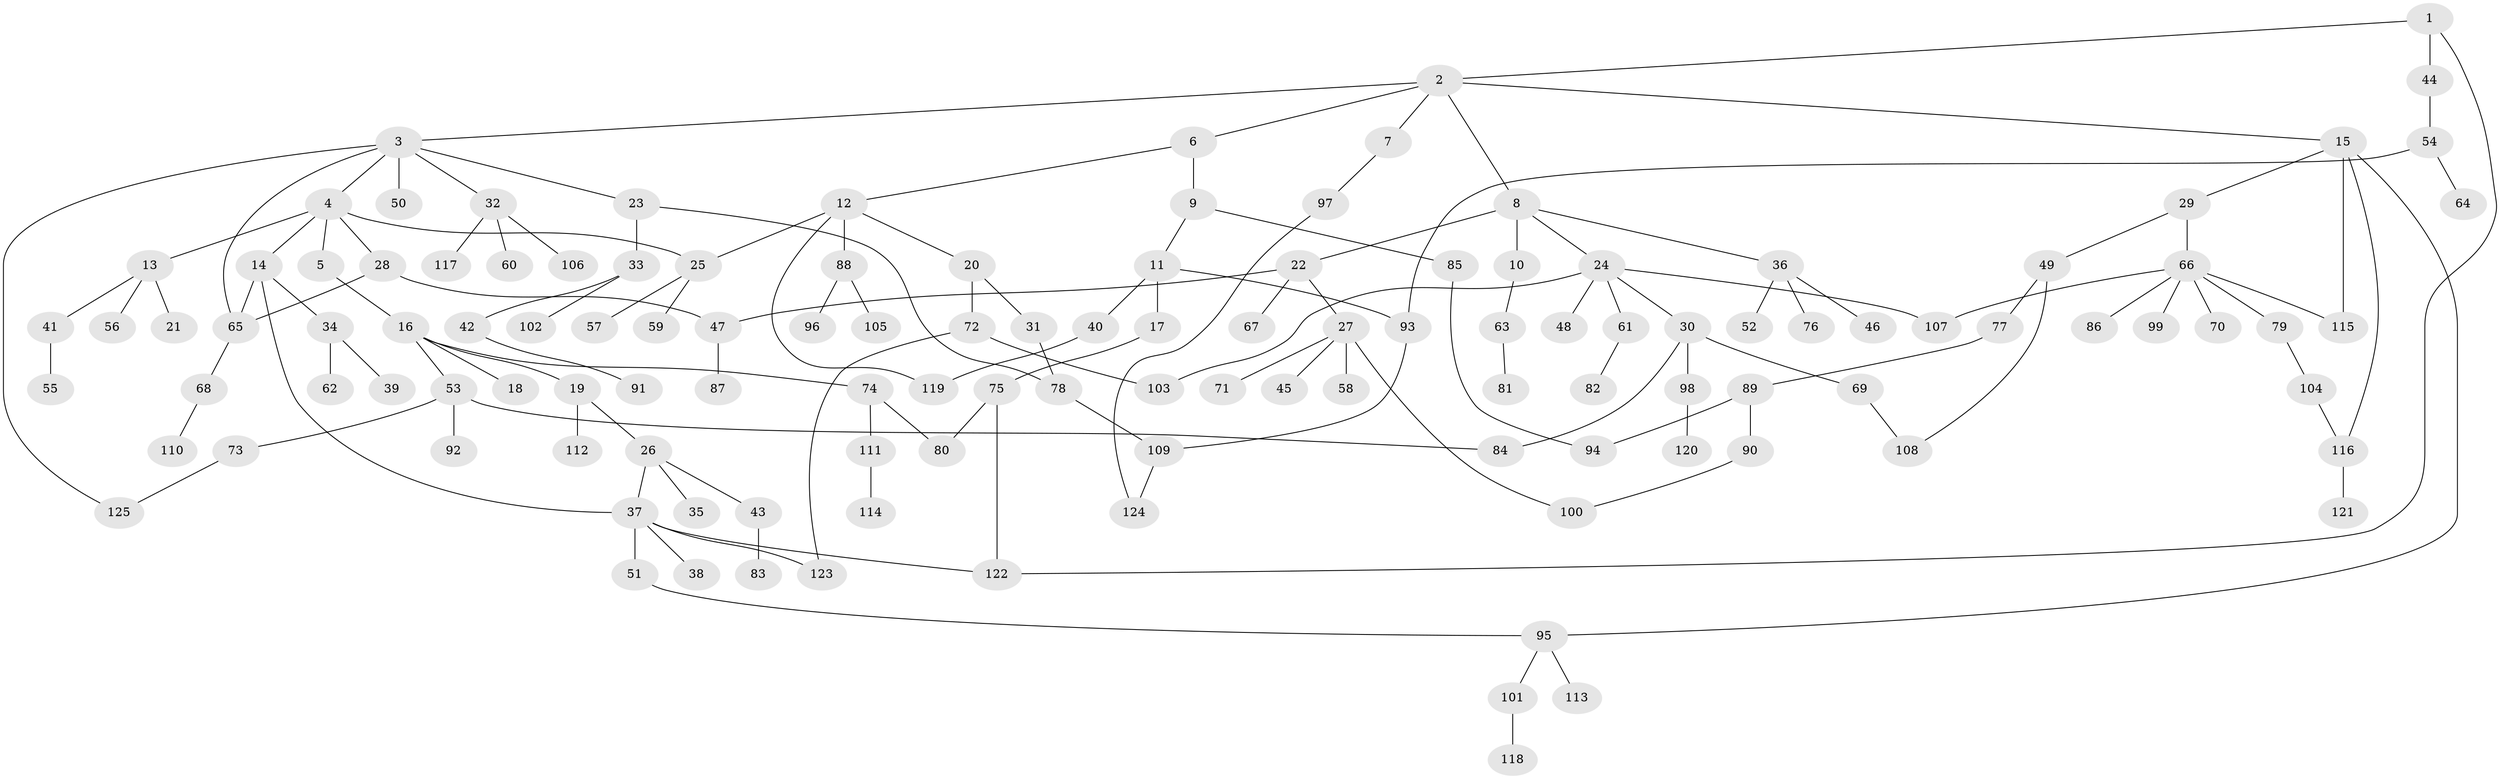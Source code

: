 // coarse degree distribution, {1: 0.4533333333333333, 5: 0.04, 4: 0.04, 2: 0.32, 9: 0.013333333333333334, 11: 0.04, 3: 0.06666666666666667, 6: 0.013333333333333334, 10: 0.013333333333333334}
// Generated by graph-tools (version 1.1) at 2025/45/03/04/25 21:45:49]
// undirected, 125 vertices, 148 edges
graph export_dot {
graph [start="1"]
  node [color=gray90,style=filled];
  1;
  2;
  3;
  4;
  5;
  6;
  7;
  8;
  9;
  10;
  11;
  12;
  13;
  14;
  15;
  16;
  17;
  18;
  19;
  20;
  21;
  22;
  23;
  24;
  25;
  26;
  27;
  28;
  29;
  30;
  31;
  32;
  33;
  34;
  35;
  36;
  37;
  38;
  39;
  40;
  41;
  42;
  43;
  44;
  45;
  46;
  47;
  48;
  49;
  50;
  51;
  52;
  53;
  54;
  55;
  56;
  57;
  58;
  59;
  60;
  61;
  62;
  63;
  64;
  65;
  66;
  67;
  68;
  69;
  70;
  71;
  72;
  73;
  74;
  75;
  76;
  77;
  78;
  79;
  80;
  81;
  82;
  83;
  84;
  85;
  86;
  87;
  88;
  89;
  90;
  91;
  92;
  93;
  94;
  95;
  96;
  97;
  98;
  99;
  100;
  101;
  102;
  103;
  104;
  105;
  106;
  107;
  108;
  109;
  110;
  111;
  112;
  113;
  114;
  115;
  116;
  117;
  118;
  119;
  120;
  121;
  122;
  123;
  124;
  125;
  1 -- 2;
  1 -- 44;
  1 -- 122;
  2 -- 3;
  2 -- 6;
  2 -- 7;
  2 -- 8;
  2 -- 15;
  3 -- 4;
  3 -- 23;
  3 -- 32;
  3 -- 50;
  3 -- 65;
  3 -- 125;
  4 -- 5;
  4 -- 13;
  4 -- 14;
  4 -- 28;
  4 -- 25;
  5 -- 16;
  6 -- 9;
  6 -- 12;
  7 -- 97;
  8 -- 10;
  8 -- 22;
  8 -- 24;
  8 -- 36;
  9 -- 11;
  9 -- 85;
  10 -- 63;
  11 -- 17;
  11 -- 40;
  11 -- 93;
  12 -- 20;
  12 -- 25;
  12 -- 88;
  12 -- 119;
  13 -- 21;
  13 -- 41;
  13 -- 56;
  14 -- 34;
  14 -- 65;
  14 -- 37;
  15 -- 29;
  15 -- 115;
  15 -- 95;
  15 -- 116;
  16 -- 18;
  16 -- 19;
  16 -- 53;
  16 -- 74;
  17 -- 75;
  19 -- 26;
  19 -- 112;
  20 -- 31;
  20 -- 72;
  22 -- 27;
  22 -- 67;
  22 -- 47;
  23 -- 33;
  23 -- 78;
  24 -- 30;
  24 -- 48;
  24 -- 61;
  24 -- 103;
  24 -- 107;
  25 -- 57;
  25 -- 59;
  26 -- 35;
  26 -- 37;
  26 -- 43;
  27 -- 45;
  27 -- 58;
  27 -- 71;
  27 -- 100;
  28 -- 47;
  28 -- 65;
  29 -- 49;
  29 -- 66;
  30 -- 69;
  30 -- 98;
  30 -- 84;
  31 -- 78;
  32 -- 60;
  32 -- 106;
  32 -- 117;
  33 -- 42;
  33 -- 102;
  34 -- 39;
  34 -- 62;
  36 -- 46;
  36 -- 52;
  36 -- 76;
  37 -- 38;
  37 -- 51;
  37 -- 123;
  37 -- 122;
  40 -- 119;
  41 -- 55;
  42 -- 91;
  43 -- 83;
  44 -- 54;
  47 -- 87;
  49 -- 77;
  49 -- 108;
  51 -- 95;
  53 -- 73;
  53 -- 84;
  53 -- 92;
  54 -- 64;
  54 -- 93;
  61 -- 82;
  63 -- 81;
  65 -- 68;
  66 -- 70;
  66 -- 79;
  66 -- 86;
  66 -- 99;
  66 -- 107;
  66 -- 115;
  68 -- 110;
  69 -- 108;
  72 -- 103;
  72 -- 123;
  73 -- 125;
  74 -- 111;
  74 -- 80;
  75 -- 80;
  75 -- 122;
  77 -- 89;
  78 -- 109;
  79 -- 104;
  85 -- 94;
  88 -- 96;
  88 -- 105;
  89 -- 90;
  89 -- 94;
  90 -- 100;
  93 -- 109;
  95 -- 101;
  95 -- 113;
  97 -- 124;
  98 -- 120;
  101 -- 118;
  104 -- 116;
  109 -- 124;
  111 -- 114;
  116 -- 121;
}
